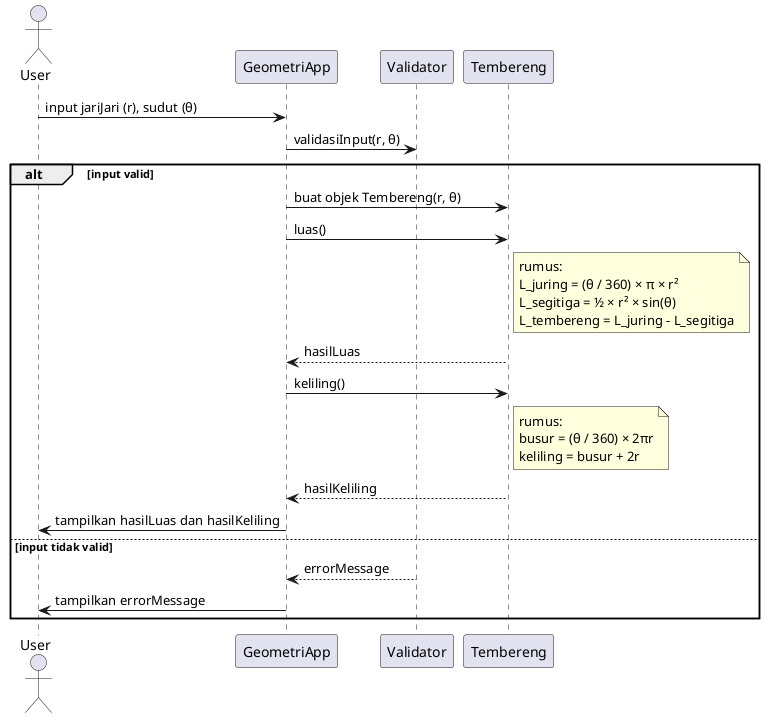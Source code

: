@startuml
actor User
participant "GeometriApp" as UI
participant "Validator" as Validator
participant "Tembereng" as Tembereng

User -> UI: input jariJari (r), sudut (θ)
UI -> Validator: validasiInput(r, θ)
alt input valid
    UI -> Tembereng: buat objek Tembereng(r, θ)
    UI -> Tembereng: luas()
    note right of Tembereng
      rumus:
      L_juring = (θ / 360) × π × r²
      L_segitiga = ½ × r² × sin(θ)
      L_tembereng = L_juring - L_segitiga
    end note
    Tembereng --> UI: hasilLuas
    UI -> Tembereng: keliling()
    note right of Tembereng
      rumus:
      busur = (θ / 360) × 2πr
      keliling = busur + 2r
    end note
    Tembereng --> UI: hasilKeliling
    UI -> User: tampilkan hasilLuas dan hasilKeliling
else input tidak valid
    Validator --> UI: errorMessage
    UI -> User: tampilkan errorMessage
end
@enduml